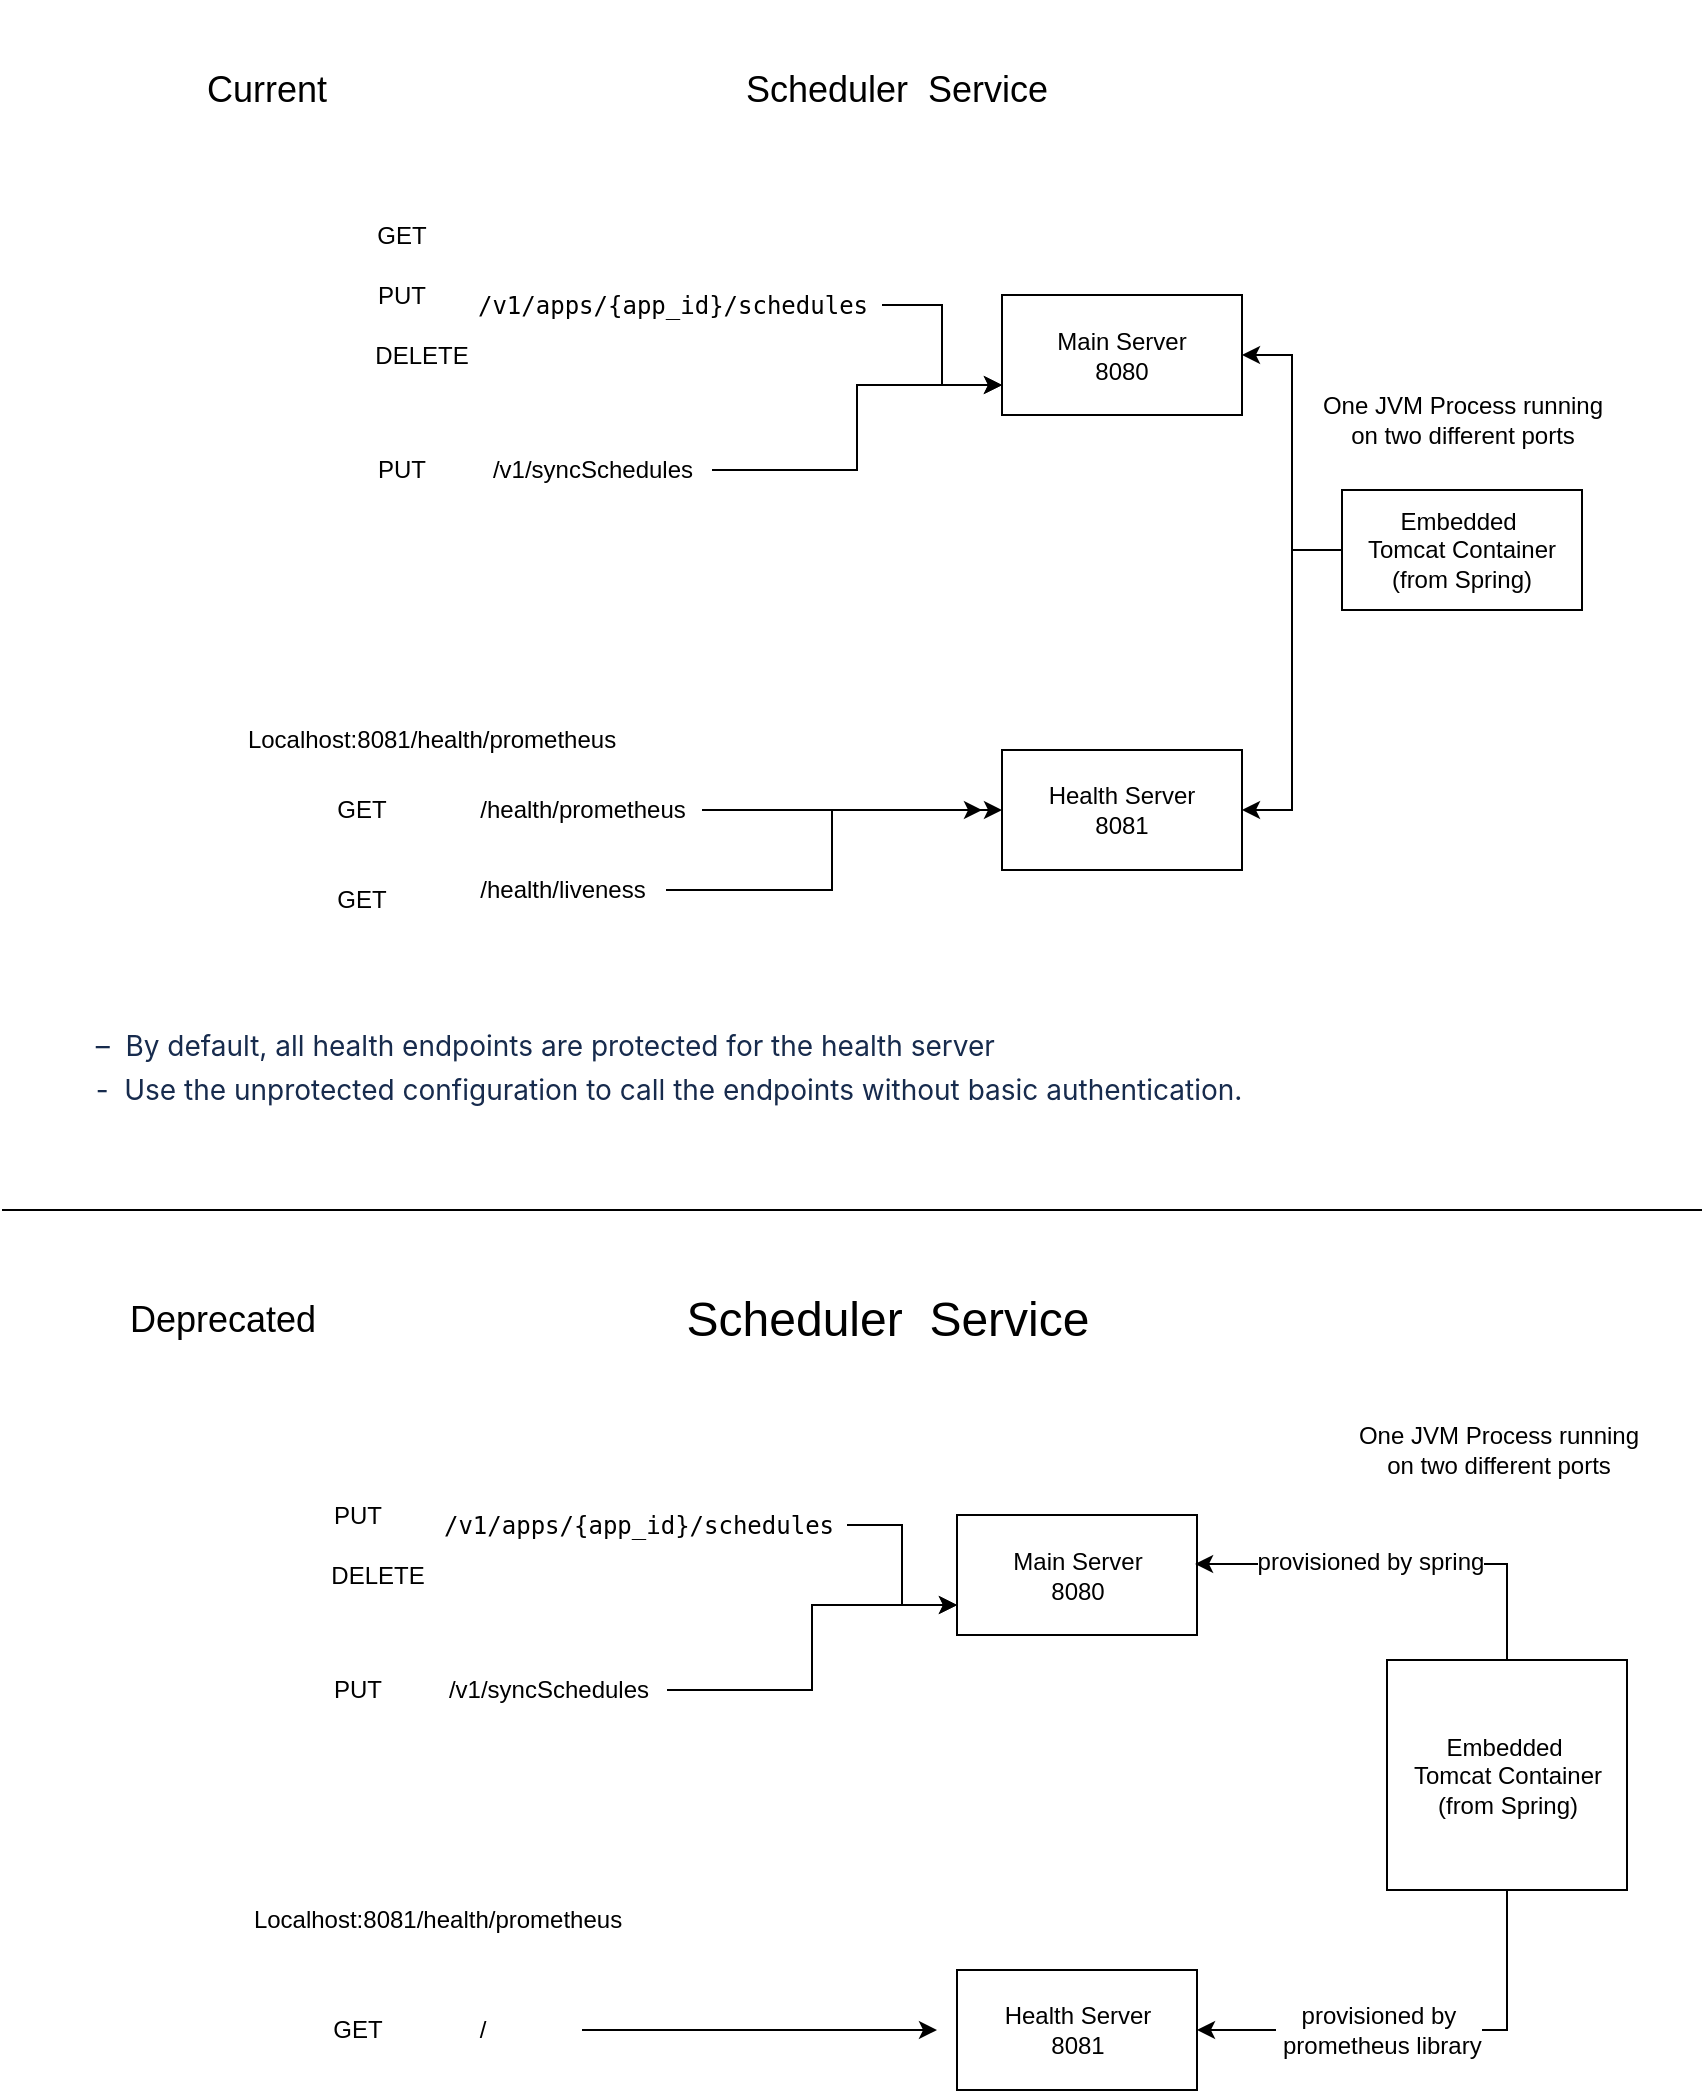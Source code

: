 <mxfile version="18.0.1" type="device"><diagram id="t1d-M7BKujPft_ienzus" name="Page-1"><mxGraphModel dx="1002" dy="2072" grid="1" gridSize="10" guides="1" tooltips="1" connect="1" arrows="1" fold="1" page="1" pageScale="1" pageWidth="850" pageHeight="1400" math="0" shadow="0"><root><mxCell id="0"/><mxCell id="1" parent="0"/><mxCell id="y9z-VjpYJ9648L9XsyNQ-12" style="edgeStyle=orthogonalEdgeStyle;rounded=0;orthogonalLoop=1;jettySize=auto;html=1;entryX=0;entryY=0.5;entryDx=0;entryDy=0;exitX=1.02;exitY=0.5;exitDx=0;exitDy=0;exitPerimeter=0;" parent="1" source="y9z-VjpYJ9648L9XsyNQ-9" target="y9z-VjpYJ9648L9XsyNQ-1" edge="1"><mxGeometry relative="1" as="geometry"/></mxCell><mxCell id="y9z-VjpYJ9648L9XsyNQ-1" value="Health Server&lt;br&gt;8081" style="rounded=0;whiteSpace=wrap;html=1;" parent="1" vertex="1"><mxGeometry x="500" y="370" width="120" height="60" as="geometry"/></mxCell><mxCell id="y9z-VjpYJ9648L9XsyNQ-2" value="Main Server&lt;br&gt;8080" style="rounded=0;whiteSpace=wrap;html=1;" parent="1" vertex="1"><mxGeometry x="500" y="142.5" width="120" height="60" as="geometry"/></mxCell><mxCell id="y9z-VjpYJ9648L9XsyNQ-5" value="&lt;font style=&quot;font-size: 18px;&quot;&gt;Scheduler&amp;nbsp; Service&lt;/font&gt;" style="text;html=1;strokeColor=none;fillColor=none;align=center;verticalAlign=middle;whiteSpace=wrap;rounded=0;" parent="1" vertex="1"><mxGeometry x="305" y="-5" width="285" height="90" as="geometry"/></mxCell><mxCell id="y9z-VjpYJ9648L9XsyNQ-6" value="GET" style="text;html=1;strokeColor=none;fillColor=none;align=center;verticalAlign=middle;whiteSpace=wrap;rounded=0;" parent="1" vertex="1"><mxGeometry x="150" y="385" width="60" height="30" as="geometry"/></mxCell><mxCell id="y9z-VjpYJ9648L9XsyNQ-7" value="GET" style="text;html=1;strokeColor=none;fillColor=none;align=center;verticalAlign=middle;whiteSpace=wrap;rounded=0;" parent="1" vertex="1"><mxGeometry x="150" y="430" width="60" height="30" as="geometry"/></mxCell><mxCell id="y9z-VjpYJ9648L9XsyNQ-13" style="edgeStyle=orthogonalEdgeStyle;rounded=0;orthogonalLoop=1;jettySize=auto;html=1;" parent="1" source="y9z-VjpYJ9648L9XsyNQ-8" edge="1"><mxGeometry relative="1" as="geometry"><mxPoint x="490" y="400" as="targetPoint"/></mxGeometry></mxCell><mxCell id="y9z-VjpYJ9648L9XsyNQ-8" value="/health/prometheus" style="text;html=1;align=center;verticalAlign=middle;resizable=0;points=[];autosize=1;strokeColor=none;fillColor=none;" parent="1" vertex="1"><mxGeometry x="230" y="390" width="120" height="20" as="geometry"/></mxCell><mxCell id="y9z-VjpYJ9648L9XsyNQ-9" value="/health/liveness" style="text;html=1;align=center;verticalAlign=middle;resizable=0;points=[];autosize=1;strokeColor=none;fillColor=none;" parent="1" vertex="1"><mxGeometry x="230" y="430" width="100" height="20" as="geometry"/></mxCell><mxCell id="y9z-VjpYJ9648L9XsyNQ-14" value="GET" style="text;html=1;strokeColor=none;fillColor=none;align=center;verticalAlign=middle;whiteSpace=wrap;rounded=0;" parent="1" vertex="1"><mxGeometry x="170" y="97.5" width="60" height="30" as="geometry"/></mxCell><mxCell id="y9z-VjpYJ9648L9XsyNQ-15" value="DELETE" style="text;html=1;strokeColor=none;fillColor=none;align=center;verticalAlign=middle;whiteSpace=wrap;rounded=0;" parent="1" vertex="1"><mxGeometry x="180" y="157.5" width="60" height="30" as="geometry"/></mxCell><mxCell id="y9z-VjpYJ9648L9XsyNQ-22" style="edgeStyle=orthogonalEdgeStyle;rounded=0;orthogonalLoop=1;jettySize=auto;html=1;entryX=0;entryY=0.75;entryDx=0;entryDy=0;fontColor=#000000;" parent="1" source="y9z-VjpYJ9648L9XsyNQ-16" target="y9z-VjpYJ9648L9XsyNQ-2" edge="1"><mxGeometry relative="1" as="geometry"/></mxCell><mxCell id="y9z-VjpYJ9648L9XsyNQ-16" value="&lt;div style=&quot;font-family: &amp;quot;JetBrains Mono&amp;quot;, monospace;&quot;&gt;&lt;pre style=&quot;&quot;&gt;&lt;span style=&quot;background-color: rgb(255, 255, 255);&quot;&gt;/v1/apps/{app_id}/schedules&lt;/span&gt;&lt;/pre&gt;&lt;/div&gt;" style="text;html=1;align=center;verticalAlign=middle;resizable=0;points=[];autosize=1;strokeColor=none;fillColor=none;" parent="1" vertex="1"><mxGeometry x="230" y="127.5" width="210" height="40" as="geometry"/></mxCell><mxCell id="y9z-VjpYJ9648L9XsyNQ-20" style="edgeStyle=orthogonalEdgeStyle;rounded=0;orthogonalLoop=1;jettySize=auto;html=1;entryX=0;entryY=0.75;entryDx=0;entryDy=0;fontColor=#000000;" parent="1" source="y9z-VjpYJ9648L9XsyNQ-17" target="y9z-VjpYJ9648L9XsyNQ-2" edge="1"><mxGeometry relative="1" as="geometry"/></mxCell><mxCell id="y9z-VjpYJ9648L9XsyNQ-17" value="/v1/syncSchedules" style="text;html=1;align=center;verticalAlign=middle;resizable=0;points=[];autosize=1;strokeColor=none;fillColor=none;" parent="1" vertex="1"><mxGeometry x="235" y="220" width="120" height="20" as="geometry"/></mxCell><mxCell id="y9z-VjpYJ9648L9XsyNQ-18" value="PUT" style="text;html=1;strokeColor=none;fillColor=none;align=center;verticalAlign=middle;whiteSpace=wrap;rounded=0;" parent="1" vertex="1"><mxGeometry x="170" y="127.5" width="60" height="30" as="geometry"/></mxCell><mxCell id="y9z-VjpYJ9648L9XsyNQ-19" value="PUT" style="text;html=1;strokeColor=none;fillColor=none;align=center;verticalAlign=middle;whiteSpace=wrap;rounded=0;" parent="1" vertex="1"><mxGeometry x="170" y="215" width="60" height="30" as="geometry"/></mxCell><mxCell id="y9z-VjpYJ9648L9XsyNQ-39" value="Localhost:8081/health/prometheus" style="text;html=1;strokeColor=none;fillColor=none;align=center;verticalAlign=middle;whiteSpace=wrap;rounded=0;labelBackgroundColor=#FFFFFF;fontColor=#000000;" parent="1" vertex="1"><mxGeometry x="180" y="350" width="70" height="30" as="geometry"/></mxCell><mxCell id="y9z-VjpYJ9648L9XsyNQ-92" value="&lt;font style=&quot;font-size: 18px;&quot;&gt;Current&lt;/font&gt;" style="text;html=1;strokeColor=none;fillColor=none;align=center;verticalAlign=middle;whiteSpace=wrap;rounded=0;labelBackgroundColor=#FFFFFF;fontColor=#000000;" parent="1" vertex="1"><mxGeometry y="20" width="265" height="40" as="geometry"/></mxCell><mxCell id="y9z-VjpYJ9648L9XsyNQ-99" style="edgeStyle=orthogonalEdgeStyle;rounded=0;orthogonalLoop=1;jettySize=auto;html=1;exitX=0;exitY=0.5;exitDx=0;exitDy=0;entryX=1;entryY=0.5;entryDx=0;entryDy=0;fontSize=18;fontColor=#000000;" parent="1" source="y9z-VjpYJ9648L9XsyNQ-97" target="y9z-VjpYJ9648L9XsyNQ-2" edge="1"><mxGeometry relative="1" as="geometry"/></mxCell><mxCell id="y9z-VjpYJ9648L9XsyNQ-100" style="edgeStyle=orthogonalEdgeStyle;rounded=0;orthogonalLoop=1;jettySize=auto;html=1;entryX=1;entryY=0.5;entryDx=0;entryDy=0;fontSize=18;fontColor=#000000;" parent="1" source="y9z-VjpYJ9648L9XsyNQ-97" target="y9z-VjpYJ9648L9XsyNQ-1" edge="1"><mxGeometry relative="1" as="geometry"/></mxCell><mxCell id="y9z-VjpYJ9648L9XsyNQ-97" value="Embedded&amp;nbsp;&lt;br&gt;Tomcat Container (from Spring)" style="rounded=0;whiteSpace=wrap;html=1;" parent="1" vertex="1"><mxGeometry x="670" y="240" width="120" height="60" as="geometry"/></mxCell><mxCell id="y9z-VjpYJ9648L9XsyNQ-115" value="One JVM Process running &lt;br&gt;on two different ports" style="text;html=1;align=center;verticalAlign=middle;resizable=0;points=[];autosize=1;strokeColor=none;fillColor=none;fontSize=12;fontColor=#000000;" parent="1" vertex="1"><mxGeometry x="650" y="190" width="160" height="30" as="geometry"/></mxCell><mxCell id="TEoYxrSc2OmvK64gg7iD-1" value="Health Server&lt;br&gt;8081" style="rounded=0;whiteSpace=wrap;html=1;" vertex="1" parent="1"><mxGeometry x="477.5" y="980" width="120" height="60" as="geometry"/></mxCell><mxCell id="TEoYxrSc2OmvK64gg7iD-2" value="Main Server&lt;br&gt;8080" style="rounded=0;whiteSpace=wrap;html=1;" vertex="1" parent="1"><mxGeometry x="477.5" y="752.5" width="120" height="60" as="geometry"/></mxCell><mxCell id="TEoYxrSc2OmvK64gg7iD-3" value="&lt;font style=&quot;font-size: 24px;&quot;&gt;Scheduler&amp;nbsp; Service&lt;/font&gt;" style="text;html=1;strokeColor=none;fillColor=none;align=center;verticalAlign=middle;whiteSpace=wrap;rounded=0;" vertex="1" parent="1"><mxGeometry x="277.5" y="610" width="330" height="90" as="geometry"/></mxCell><mxCell id="TEoYxrSc2OmvK64gg7iD-4" value="GET" style="text;html=1;strokeColor=none;fillColor=none;align=center;verticalAlign=middle;whiteSpace=wrap;rounded=0;" vertex="1" parent="1"><mxGeometry x="147.5" y="995" width="60" height="30" as="geometry"/></mxCell><mxCell id="TEoYxrSc2OmvK64gg7iD-5" style="edgeStyle=orthogonalEdgeStyle;rounded=0;orthogonalLoop=1;jettySize=auto;html=1;" edge="1" parent="1"><mxGeometry relative="1" as="geometry"><mxPoint x="467.5" y="1010" as="targetPoint"/><mxPoint x="290" y="1010" as="sourcePoint"/></mxGeometry></mxCell><mxCell id="TEoYxrSc2OmvK64gg7iD-6" value="/" style="text;html=1;align=center;verticalAlign=middle;resizable=0;points=[];autosize=1;strokeColor=none;fillColor=none;" vertex="1" parent="1"><mxGeometry x="230" y="1000" width="20" height="20" as="geometry"/></mxCell><mxCell id="TEoYxrSc2OmvK64gg7iD-7" value="DELETE" style="text;html=1;strokeColor=none;fillColor=none;align=center;verticalAlign=middle;whiteSpace=wrap;rounded=0;" vertex="1" parent="1"><mxGeometry x="157.5" y="767.5" width="60" height="30" as="geometry"/></mxCell><mxCell id="TEoYxrSc2OmvK64gg7iD-8" style="edgeStyle=orthogonalEdgeStyle;rounded=0;orthogonalLoop=1;jettySize=auto;html=1;entryX=0;entryY=0.75;entryDx=0;entryDy=0;fontColor=#000000;" edge="1" parent="1" source="TEoYxrSc2OmvK64gg7iD-9" target="TEoYxrSc2OmvK64gg7iD-2"><mxGeometry relative="1" as="geometry"/></mxCell><mxCell id="TEoYxrSc2OmvK64gg7iD-9" value="&lt;div style=&quot;font-family: &amp;quot;JetBrains Mono&amp;quot;, monospace;&quot;&gt;&lt;pre style=&quot;&quot;&gt;&lt;span style=&quot;background-color: rgb(255, 255, 255);&quot;&gt;/v1/apps/{app_id}/schedules&lt;/span&gt;&lt;/pre&gt;&lt;/div&gt;" style="text;html=1;align=center;verticalAlign=middle;resizable=0;points=[];autosize=1;strokeColor=none;fillColor=none;" vertex="1" parent="1"><mxGeometry x="212.5" y="737.5" width="210" height="40" as="geometry"/></mxCell><mxCell id="TEoYxrSc2OmvK64gg7iD-10" style="edgeStyle=orthogonalEdgeStyle;rounded=0;orthogonalLoop=1;jettySize=auto;html=1;entryX=0;entryY=0.75;entryDx=0;entryDy=0;fontColor=#000000;" edge="1" parent="1" source="TEoYxrSc2OmvK64gg7iD-11" target="TEoYxrSc2OmvK64gg7iD-2"><mxGeometry relative="1" as="geometry"/></mxCell><mxCell id="TEoYxrSc2OmvK64gg7iD-11" value="/v1/syncSchedules" style="text;html=1;align=center;verticalAlign=middle;resizable=0;points=[];autosize=1;strokeColor=none;fillColor=none;" vertex="1" parent="1"><mxGeometry x="212.5" y="830" width="120" height="20" as="geometry"/></mxCell><mxCell id="TEoYxrSc2OmvK64gg7iD-12" value="PUT" style="text;html=1;strokeColor=none;fillColor=none;align=center;verticalAlign=middle;whiteSpace=wrap;rounded=0;" vertex="1" parent="1"><mxGeometry x="147.5" y="737.5" width="60" height="30" as="geometry"/></mxCell><mxCell id="TEoYxrSc2OmvK64gg7iD-13" value="PUT" style="text;html=1;strokeColor=none;fillColor=none;align=center;verticalAlign=middle;whiteSpace=wrap;rounded=0;" vertex="1" parent="1"><mxGeometry x="147.5" y="825" width="60" height="30" as="geometry"/></mxCell><mxCell id="TEoYxrSc2OmvK64gg7iD-14" value="Localhost:8081/health/prometheus" style="text;html=1;strokeColor=none;fillColor=none;align=center;verticalAlign=middle;whiteSpace=wrap;rounded=0;labelBackgroundColor=#FFFFFF;fontColor=#000000;" vertex="1" parent="1"><mxGeometry x="182.5" y="940" width="70" height="30" as="geometry"/></mxCell><mxCell id="TEoYxrSc2OmvK64gg7iD-15" style="edgeStyle=orthogonalEdgeStyle;rounded=0;orthogonalLoop=1;jettySize=auto;html=1;entryX=0.992;entryY=0.408;entryDx=0;entryDy=0;entryPerimeter=0;fontSize=12;fontColor=#000000;exitX=0.5;exitY=0;exitDx=0;exitDy=0;" edge="1" parent="1" source="TEoYxrSc2OmvK64gg7iD-19" target="TEoYxrSc2OmvK64gg7iD-2"><mxGeometry relative="1" as="geometry"/></mxCell><mxCell id="TEoYxrSc2OmvK64gg7iD-16" value="provisioned by spring" style="edgeLabel;html=1;align=center;verticalAlign=middle;resizable=0;points=[];fontSize=12;fontColor=#000000;" vertex="1" connectable="0" parent="TEoYxrSc2OmvK64gg7iD-15"><mxGeometry x="0.147" y="-1" relative="1" as="geometry"><mxPoint as="offset"/></mxGeometry></mxCell><mxCell id="TEoYxrSc2OmvK64gg7iD-17" style="edgeStyle=orthogonalEdgeStyle;rounded=0;orthogonalLoop=1;jettySize=auto;html=1;entryX=1;entryY=0.5;entryDx=0;entryDy=0;fontSize=12;fontColor=#000000;exitX=0.5;exitY=1;exitDx=0;exitDy=0;" edge="1" parent="1" source="TEoYxrSc2OmvK64gg7iD-19" target="TEoYxrSc2OmvK64gg7iD-1"><mxGeometry relative="1" as="geometry"/></mxCell><mxCell id="TEoYxrSc2OmvK64gg7iD-18" value="provisioned by&lt;br&gt;&amp;nbsp;prometheus library" style="edgeLabel;html=1;align=center;verticalAlign=middle;resizable=0;points=[];fontSize=12;fontColor=#000000;" vertex="1" connectable="0" parent="TEoYxrSc2OmvK64gg7iD-17"><mxGeometry x="0.2" relative="1" as="geometry"><mxPoint as="offset"/></mxGeometry></mxCell><mxCell id="TEoYxrSc2OmvK64gg7iD-19" value="Embedded&amp;nbsp;&lt;br&gt;Tomcat Container (from Spring)" style="rounded=0;whiteSpace=wrap;html=1;" vertex="1" parent="1"><mxGeometry x="692.5" y="825" width="120" height="115" as="geometry"/></mxCell><mxCell id="TEoYxrSc2OmvK64gg7iD-20" value="One JVM Process running &lt;br&gt;on two different ports" style="text;html=1;align=center;verticalAlign=middle;resizable=0;points=[];autosize=1;strokeColor=none;fillColor=none;fontSize=12;fontColor=#000000;" vertex="1" parent="1"><mxGeometry x="667.5" y="705" width="160" height="30" as="geometry"/></mxCell><mxCell id="TEoYxrSc2OmvK64gg7iD-21" value="&lt;span style=&quot;font-size: 18px;&quot;&gt;Deprecated&amp;nbsp;&lt;/span&gt;" style="text;html=1;strokeColor=none;fillColor=none;align=center;verticalAlign=middle;whiteSpace=wrap;rounded=0;labelBackgroundColor=#FFFFFF;fontColor=#000000;" vertex="1" parent="1"><mxGeometry x="67.5" y="630" width="90" height="50" as="geometry"/></mxCell><mxCell id="TEoYxrSc2OmvK64gg7iD-24" value="&lt;span style=&quot;color: rgb(23, 43, 77); font-family: -apple-system, &amp;quot;system-ui&amp;quot;, &amp;quot;Segoe UI&amp;quot;, Roboto, Oxygen, Ubuntu, &amp;quot;Fira Sans&amp;quot;, &amp;quot;Droid Sans&amp;quot;, &amp;quot;Helvetica Neue&amp;quot;, sans-serif; font-size: 14px; font-style: normal; font-variant-ligatures: normal; font-variant-caps: normal; font-weight: 400; letter-spacing: normal; orphans: 2; text-align: left; text-indent: 0px; text-transform: none; widows: 2; word-spacing: 0px; -webkit-text-stroke-width: 0px; background-color: rgb(255, 255, 255); text-decoration-thickness: initial; text-decoration-style: initial; text-decoration-color: initial; float: none; display: inline !important;&quot;&gt;&amp;nbsp; &amp;nbsp;–&amp;nbsp; By default, all health endpoints are protected for the health server&lt;/span&gt;&lt;br style=&quot;color: rgb(23, 43, 77); font-family: -apple-system, &amp;quot;system-ui&amp;quot;, &amp;quot;Segoe UI&amp;quot;, Roboto, Oxygen, Ubuntu, &amp;quot;Fira Sans&amp;quot;, &amp;quot;Droid Sans&amp;quot;, &amp;quot;Helvetica Neue&amp;quot;, sans-serif; font-size: 14px; font-style: normal; font-variant-ligatures: normal; font-variant-caps: normal; font-weight: 400; letter-spacing: normal; orphans: 2; text-align: left; text-indent: 0px; text-transform: none; widows: 2; word-spacing: 0px; -webkit-text-stroke-width: 0px; background-color: rgb(255, 255, 255); text-decoration-thickness: initial; text-decoration-style: initial; text-decoration-color: initial;&quot;&gt;&lt;span style=&quot;color: rgb(23, 43, 77); font-family: -apple-system, &amp;quot;system-ui&amp;quot;, &amp;quot;Segoe UI&amp;quot;, Roboto, Oxygen, Ubuntu, &amp;quot;Fira Sans&amp;quot;, &amp;quot;Droid Sans&amp;quot;, &amp;quot;Helvetica Neue&amp;quot;, sans-serif; font-size: 14px; font-style: normal; font-variant-ligatures: normal; font-variant-caps: normal; font-weight: 400; letter-spacing: normal; orphans: 2; text-align: left; text-indent: 0px; text-transform: none; widows: 2; word-spacing: 0px; -webkit-text-stroke-width: 0px; background-color: rgb(255, 255, 255); text-decoration-thickness: initial; text-decoration-style: initial; text-decoration-color: initial; float: none; display: inline !important;&quot;&gt;&amp;nbsp; &amp;nbsp;-&amp;nbsp; Use the unprotected configuration to call the endpoints without basic authentication.&lt;/span&gt;" style="text;whiteSpace=wrap;html=1;fontSize=18;" vertex="1" parent="1"><mxGeometry x="32.5" y="500" width="617.5" height="110" as="geometry"/></mxCell><mxCell id="TEoYxrSc2OmvK64gg7iD-25" value="" style="endArrow=none;html=1;rounded=0;fontSize=18;" edge="1" parent="1"><mxGeometry width="50" height="50" relative="1" as="geometry"><mxPoint y="600" as="sourcePoint"/><mxPoint x="850" y="600" as="targetPoint"/></mxGeometry></mxCell></root></mxGraphModel></diagram></mxfile>